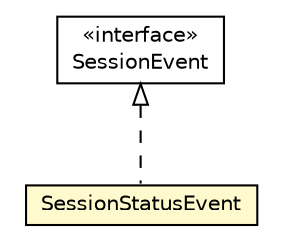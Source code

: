#!/usr/local/bin/dot
#
# Class diagram 
# Generated by UMLGraph version R5_6-24-gf6e263 (http://www.umlgraph.org/)
#

digraph G {
	edge [fontname="Helvetica",fontsize=10,labelfontname="Helvetica",labelfontsize=10];
	node [fontname="Helvetica",fontsize=10,shape=plaintext];
	nodesep=0.25;
	ranksep=0.5;
	// org.universAAL.ri.gateway.SessionEvent
	c7489514 [label=<<table title="org.universAAL.ri.gateway.SessionEvent" border="0" cellborder="1" cellspacing="0" cellpadding="2" port="p" href="./SessionEvent.html">
		<tr><td><table border="0" cellspacing="0" cellpadding="1">
<tr><td align="center" balign="center"> &#171;interface&#187; </td></tr>
<tr><td align="center" balign="center"> SessionEvent </td></tr>
		</table></td></tr>
		</table>>, URL="./SessionEvent.html", fontname="Helvetica", fontcolor="black", fontsize=10.0];
	// org.universAAL.ri.gateway.Session.SessionStatusEvent
	c7489519 [label=<<table title="org.universAAL.ri.gateway.Session.SessionStatusEvent" border="0" cellborder="1" cellspacing="0" cellpadding="2" port="p" bgcolor="lemonChiffon" href="./Session.SessionStatusEvent.html">
		<tr><td><table border="0" cellspacing="0" cellpadding="1">
<tr><td align="center" balign="center"> SessionStatusEvent </td></tr>
		</table></td></tr>
		</table>>, URL="./Session.SessionStatusEvent.html", fontname="Helvetica", fontcolor="black", fontsize=10.0];
	//org.universAAL.ri.gateway.Session.SessionStatusEvent implements org.universAAL.ri.gateway.SessionEvent
	c7489514:p -> c7489519:p [dir=back,arrowtail=empty,style=dashed];
}

